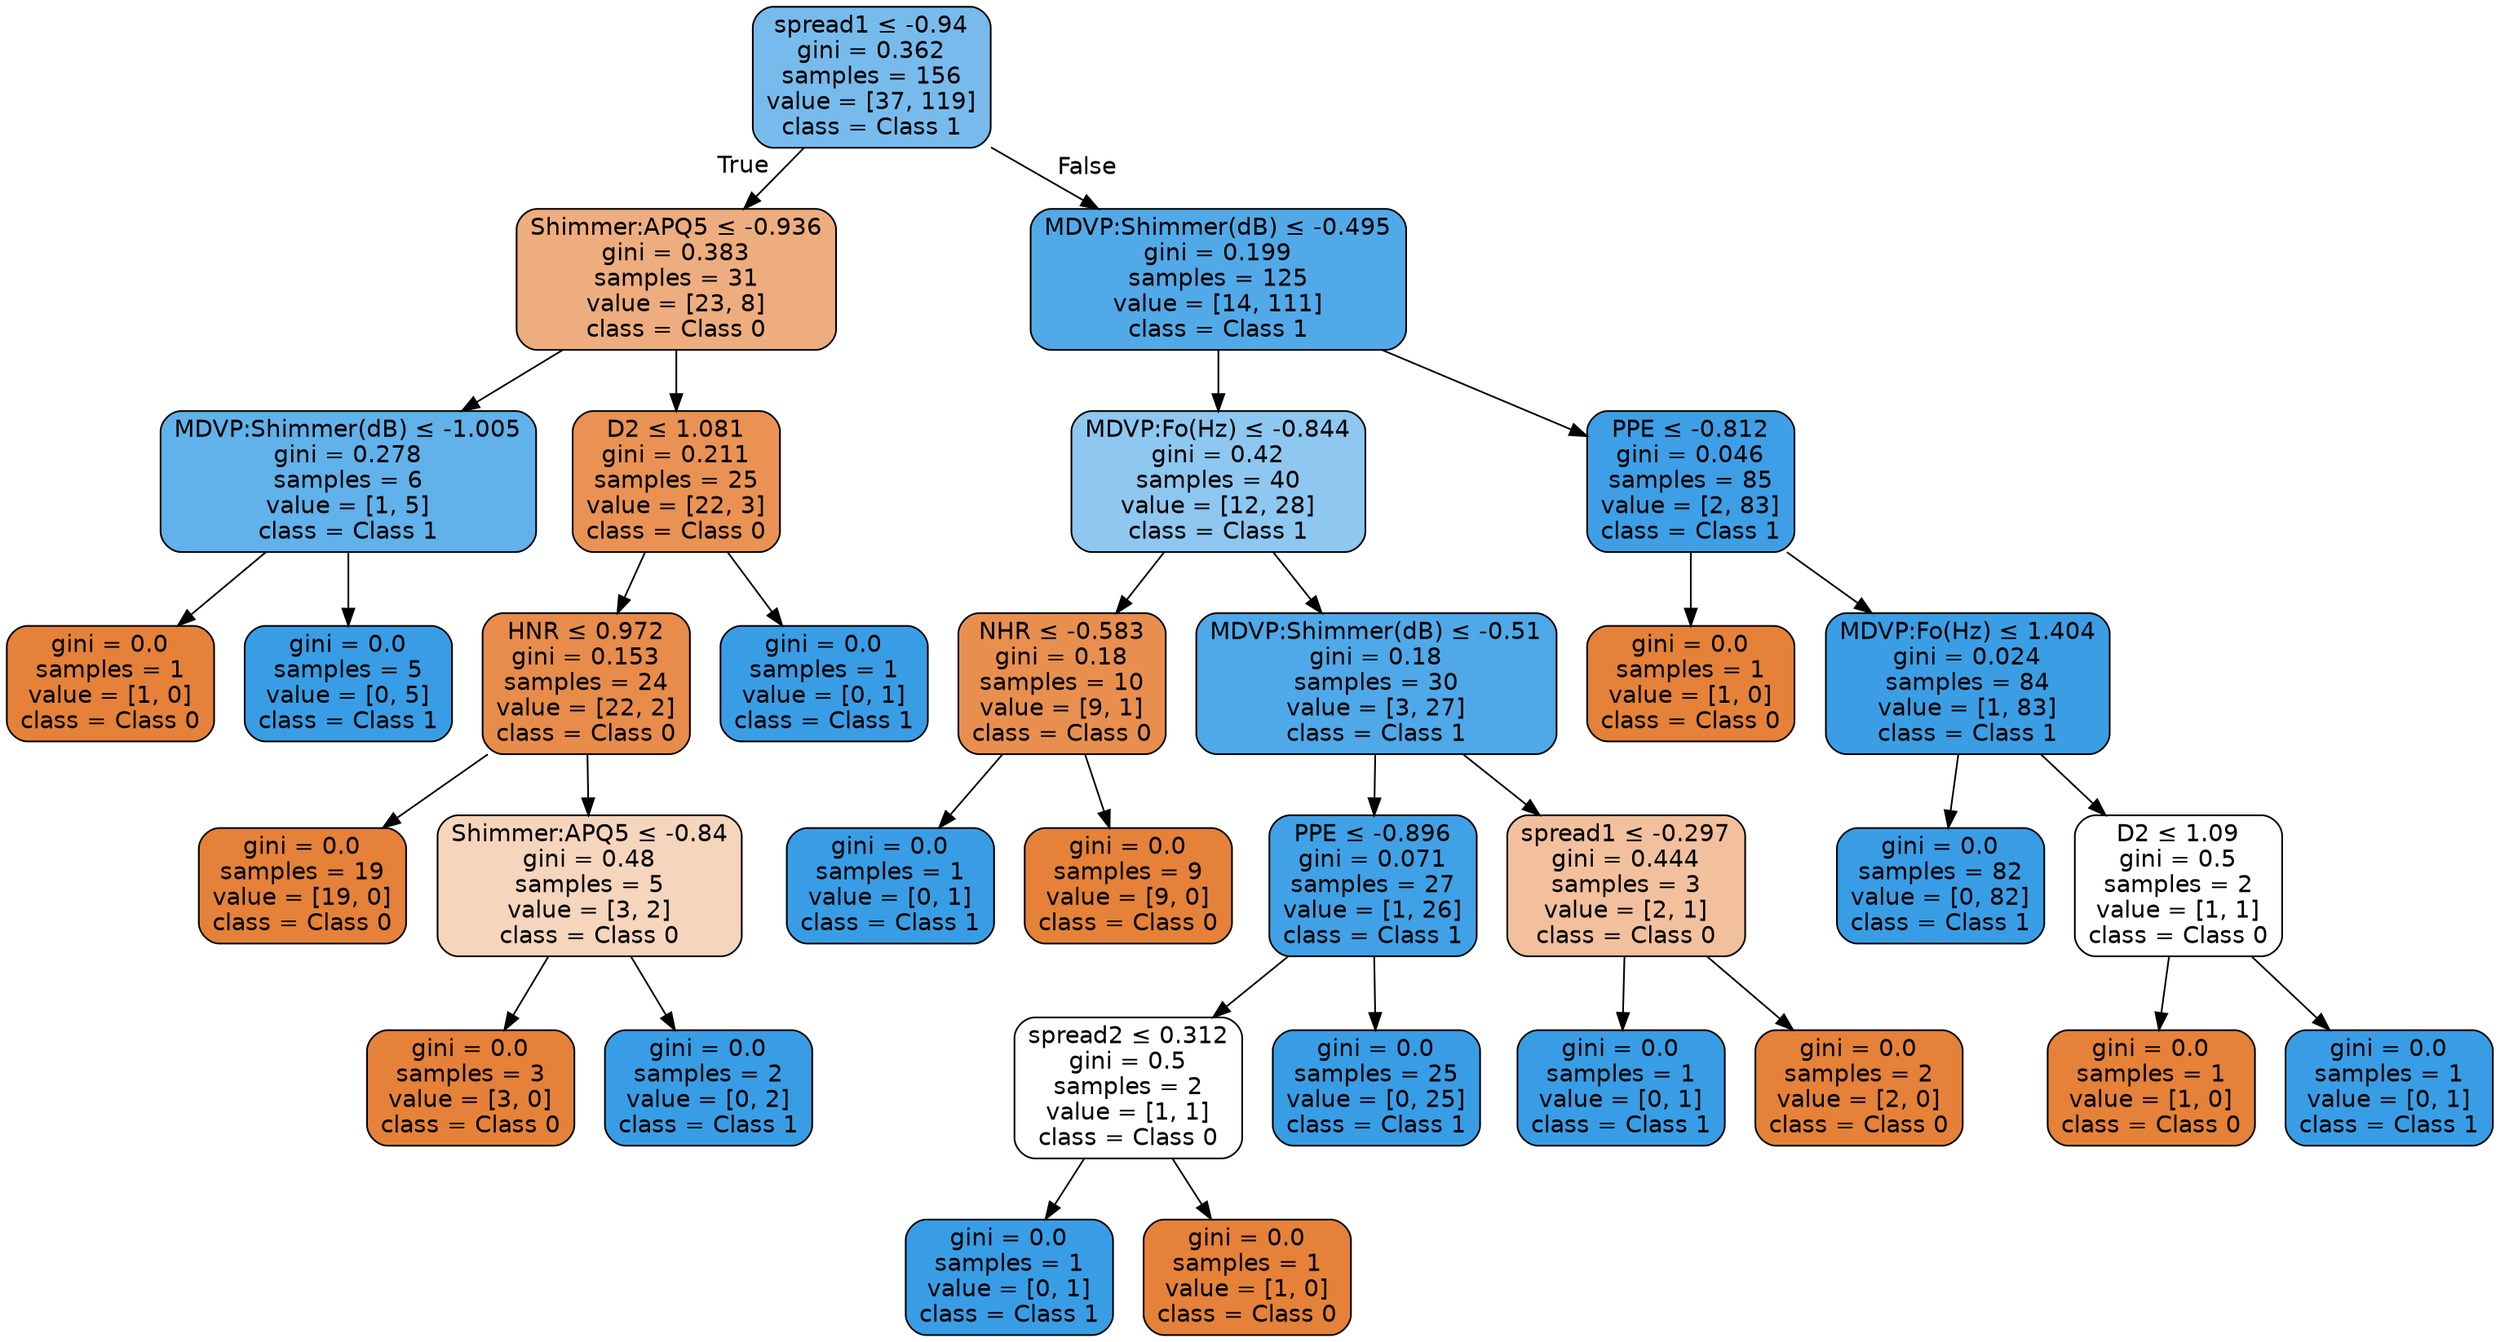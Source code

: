 digraph Tree {
node [shape=box, style="filled, rounded", color="black", fontname="helvetica"] ;
edge [fontname="helvetica"] ;
0 [label=<spread1 &le; -0.94<br/>gini = 0.362<br/>samples = 156<br/>value = [37, 119]<br/>class = Class 1>, fillcolor="#77bbed"] ;
1 [label=<Shimmer:APQ5 &le; -0.936<br/>gini = 0.383<br/>samples = 31<br/>value = [23, 8]<br/>class = Class 0>, fillcolor="#eead7e"] ;
0 -> 1 [labeldistance=2.5, labelangle=45, headlabel="True"] ;
2 [label=<MDVP:Shimmer(dB) &le; -1.005<br/>gini = 0.278<br/>samples = 6<br/>value = [1, 5]<br/>class = Class 1>, fillcolor="#61b1ea"] ;
1 -> 2 ;
3 [label=<gini = 0.0<br/>samples = 1<br/>value = [1, 0]<br/>class = Class 0>, fillcolor="#e58139"] ;
2 -> 3 ;
4 [label=<gini = 0.0<br/>samples = 5<br/>value = [0, 5]<br/>class = Class 1>, fillcolor="#399de5"] ;
2 -> 4 ;
5 [label=<D2 &le; 1.081<br/>gini = 0.211<br/>samples = 25<br/>value = [22, 3]<br/>class = Class 0>, fillcolor="#e99254"] ;
1 -> 5 ;
6 [label=<HNR &le; 0.972<br/>gini = 0.153<br/>samples = 24<br/>value = [22, 2]<br/>class = Class 0>, fillcolor="#e78c4b"] ;
5 -> 6 ;
7 [label=<gini = 0.0<br/>samples = 19<br/>value = [19, 0]<br/>class = Class 0>, fillcolor="#e58139"] ;
6 -> 7 ;
8 [label=<Shimmer:APQ5 &le; -0.84<br/>gini = 0.48<br/>samples = 5<br/>value = [3, 2]<br/>class = Class 0>, fillcolor="#f6d5bd"] ;
6 -> 8 ;
9 [label=<gini = 0.0<br/>samples = 3<br/>value = [3, 0]<br/>class = Class 0>, fillcolor="#e58139"] ;
8 -> 9 ;
10 [label=<gini = 0.0<br/>samples = 2<br/>value = [0, 2]<br/>class = Class 1>, fillcolor="#399de5"] ;
8 -> 10 ;
11 [label=<gini = 0.0<br/>samples = 1<br/>value = [0, 1]<br/>class = Class 1>, fillcolor="#399de5"] ;
5 -> 11 ;
12 [label=<MDVP:Shimmer(dB) &le; -0.495<br/>gini = 0.199<br/>samples = 125<br/>value = [14, 111]<br/>class = Class 1>, fillcolor="#52a9e8"] ;
0 -> 12 [labeldistance=2.5, labelangle=-45, headlabel="False"] ;
13 [label=<MDVP:Fo(Hz) &le; -0.844<br/>gini = 0.42<br/>samples = 40<br/>value = [12, 28]<br/>class = Class 1>, fillcolor="#8ec7f0"] ;
12 -> 13 ;
14 [label=<NHR &le; -0.583<br/>gini = 0.18<br/>samples = 10<br/>value = [9, 1]<br/>class = Class 0>, fillcolor="#e88f4f"] ;
13 -> 14 ;
15 [label=<gini = 0.0<br/>samples = 1<br/>value = [0, 1]<br/>class = Class 1>, fillcolor="#399de5"] ;
14 -> 15 ;
16 [label=<gini = 0.0<br/>samples = 9<br/>value = [9, 0]<br/>class = Class 0>, fillcolor="#e58139"] ;
14 -> 16 ;
17 [label=<MDVP:Shimmer(dB) &le; -0.51<br/>gini = 0.18<br/>samples = 30<br/>value = [3, 27]<br/>class = Class 1>, fillcolor="#4fa8e8"] ;
13 -> 17 ;
18 [label=<PPE &le; -0.896<br/>gini = 0.071<br/>samples = 27<br/>value = [1, 26]<br/>class = Class 1>, fillcolor="#41a1e6"] ;
17 -> 18 ;
19 [label=<spread2 &le; 0.312<br/>gini = 0.5<br/>samples = 2<br/>value = [1, 1]<br/>class = Class 0>, fillcolor="#ffffff"] ;
18 -> 19 ;
20 [label=<gini = 0.0<br/>samples = 1<br/>value = [0, 1]<br/>class = Class 1>, fillcolor="#399de5"] ;
19 -> 20 ;
21 [label=<gini = 0.0<br/>samples = 1<br/>value = [1, 0]<br/>class = Class 0>, fillcolor="#e58139"] ;
19 -> 21 ;
22 [label=<gini = 0.0<br/>samples = 25<br/>value = [0, 25]<br/>class = Class 1>, fillcolor="#399de5"] ;
18 -> 22 ;
23 [label=<spread1 &le; -0.297<br/>gini = 0.444<br/>samples = 3<br/>value = [2, 1]<br/>class = Class 0>, fillcolor="#f2c09c"] ;
17 -> 23 ;
24 [label=<gini = 0.0<br/>samples = 1<br/>value = [0, 1]<br/>class = Class 1>, fillcolor="#399de5"] ;
23 -> 24 ;
25 [label=<gini = 0.0<br/>samples = 2<br/>value = [2, 0]<br/>class = Class 0>, fillcolor="#e58139"] ;
23 -> 25 ;
26 [label=<PPE &le; -0.812<br/>gini = 0.046<br/>samples = 85<br/>value = [2, 83]<br/>class = Class 1>, fillcolor="#3e9fe6"] ;
12 -> 26 ;
27 [label=<gini = 0.0<br/>samples = 1<br/>value = [1, 0]<br/>class = Class 0>, fillcolor="#e58139"] ;
26 -> 27 ;
28 [label=<MDVP:Fo(Hz) &le; 1.404<br/>gini = 0.024<br/>samples = 84<br/>value = [1, 83]<br/>class = Class 1>, fillcolor="#3b9ee5"] ;
26 -> 28 ;
29 [label=<gini = 0.0<br/>samples = 82<br/>value = [0, 82]<br/>class = Class 1>, fillcolor="#399de5"] ;
28 -> 29 ;
30 [label=<D2 &le; 1.09<br/>gini = 0.5<br/>samples = 2<br/>value = [1, 1]<br/>class = Class 0>, fillcolor="#ffffff"] ;
28 -> 30 ;
31 [label=<gini = 0.0<br/>samples = 1<br/>value = [1, 0]<br/>class = Class 0>, fillcolor="#e58139"] ;
30 -> 31 ;
32 [label=<gini = 0.0<br/>samples = 1<br/>value = [0, 1]<br/>class = Class 1>, fillcolor="#399de5"] ;
30 -> 32 ;
}